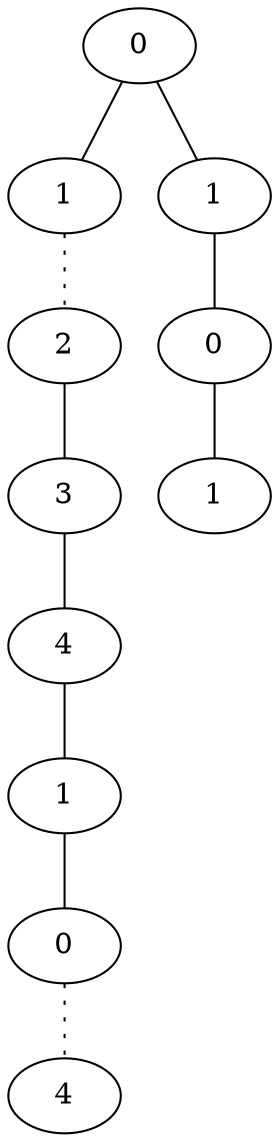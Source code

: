 graph {
a0[label=0];
a1[label=1];
a2[label=2];
a3[label=3];
a4[label=4];
a5[label=1];
a6[label=0];
a7[label=4];
a8[label=1];
a9[label=0];
a10[label=1];
a0 -- a1;
a0 -- a8;
a1 -- a2 [style=dotted];
a2 -- a3;
a3 -- a4;
a4 -- a5;
a5 -- a6;
a6 -- a7 [style=dotted];
a8 -- a9;
a9 -- a10;
}
